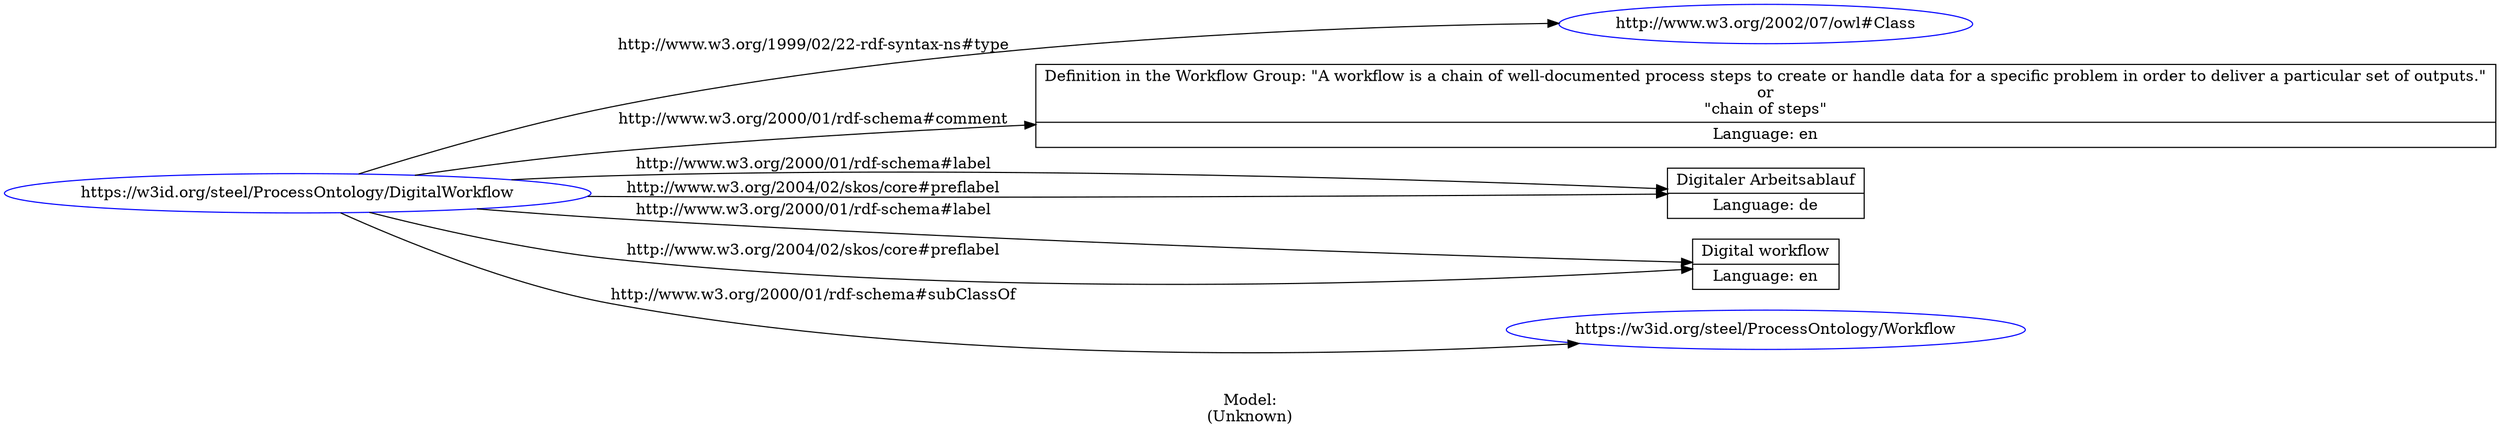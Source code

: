 digraph {
	rankdir = LR;
	charset="utf-8";

	"Rhttps://w3id.org/steel/ProcessOntology/DigitalWorkflow" -> "Rhttp://www.w3.org/2002/07/owl#Class" [ label="http://www.w3.org/1999/02/22-rdf-syntax-ns#type" ];
	"Rhttps://w3id.org/steel/ProcessOntology/DigitalWorkflow" -> "LDefinition in the Workflow Group: \"A workflow is a chain of well-documented process steps to create or handle data for a specific problem in order to deliver a particular set of outputs.\"\nor\n\"chain of steps\"|Language: en" [ label="http://www.w3.org/2000/01/rdf-schema#comment" ];
	"Rhttps://w3id.org/steel/ProcessOntology/DigitalWorkflow" -> "LDigitaler Arbeitsablauf|Language: de" [ label="http://www.w3.org/2000/01/rdf-schema#label" ];
	"Rhttps://w3id.org/steel/ProcessOntology/DigitalWorkflow" -> "LDigital workflow|Language: en" [ label="http://www.w3.org/2000/01/rdf-schema#label" ];
	"Rhttps://w3id.org/steel/ProcessOntology/DigitalWorkflow" -> "Rhttps://w3id.org/steel/ProcessOntology/Workflow" [ label="http://www.w3.org/2000/01/rdf-schema#subClassOf" ];
	"Rhttps://w3id.org/steel/ProcessOntology/DigitalWorkflow" -> "LDigitaler Arbeitsablauf|Language: de" [ label="http://www.w3.org/2004/02/skos/core#preflabel" ];
	"Rhttps://w3id.org/steel/ProcessOntology/DigitalWorkflow" -> "LDigital workflow|Language: en" [ label="http://www.w3.org/2004/02/skos/core#preflabel" ];

	// Resources
	"Rhttps://w3id.org/steel/ProcessOntology/DigitalWorkflow" [ label="https://w3id.org/steel/ProcessOntology/DigitalWorkflow", shape = ellipse, color = blue ];
	"Rhttp://www.w3.org/2002/07/owl#Class" [ label="http://www.w3.org/2002/07/owl#Class", shape = ellipse, color = blue ];
	"Rhttps://w3id.org/steel/ProcessOntology/Workflow" [ label="https://w3id.org/steel/ProcessOntology/Workflow", shape = ellipse, color = blue ];

	// Anonymous nodes

	// Literals
	"LDefinition in the Workflow Group: \"A workflow is a chain of well-documented process steps to create or handle data for a specific problem in order to deliver a particular set of outputs.\"\nor\n\"chain of steps\"|Language: en" [ label="Definition in the Workflow Group: \"A workflow is a chain of well-documented process steps to create or handle data for a specific problem in order to deliver a particular set of outputs.\"\nor\n\"chain of steps\"|Language: en", shape = record ];
	"LDigitaler Arbeitsablauf|Language: de" [ label="Digitaler Arbeitsablauf|Language: de", shape = record ];
	"LDigital workflow|Language: en" [ label="Digital workflow|Language: en", shape = record ];

	label="\n\nModel:\n(Unknown)";
}
